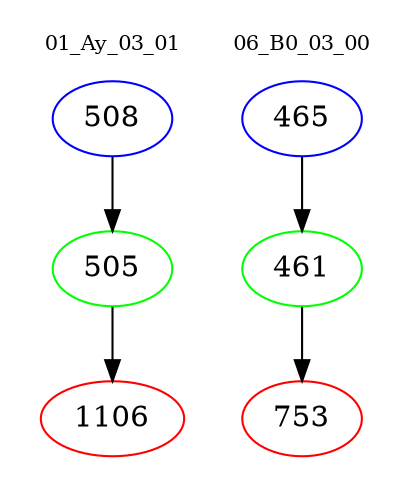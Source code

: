 digraph{
subgraph cluster_0 {
color = white
label = "01_Ay_03_01";
fontsize=10;
T0_508 [label="508", color="blue"]
T0_508 -> T0_505 [color="black"]
T0_505 [label="505", color="green"]
T0_505 -> T0_1106 [color="black"]
T0_1106 [label="1106", color="red"]
}
subgraph cluster_1 {
color = white
label = "06_B0_03_00";
fontsize=10;
T1_465 [label="465", color="blue"]
T1_465 -> T1_461 [color="black"]
T1_461 [label="461", color="green"]
T1_461 -> T1_753 [color="black"]
T1_753 [label="753", color="red"]
}
}
